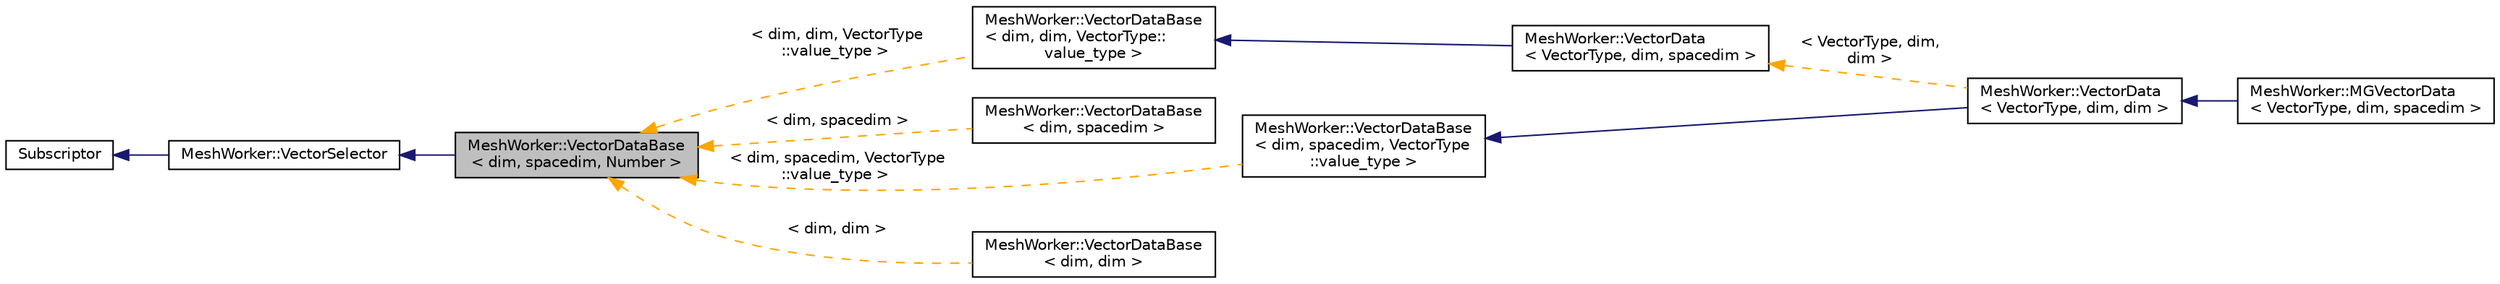 digraph "MeshWorker::VectorDataBase&lt; dim, spacedim, Number &gt;"
{
 // LATEX_PDF_SIZE
  edge [fontname="Helvetica",fontsize="10",labelfontname="Helvetica",labelfontsize="10"];
  node [fontname="Helvetica",fontsize="10",shape=record];
  rankdir="LR";
  Node1 [label="MeshWorker::VectorDataBase\l\< dim, spacedim, Number \>",height=0.2,width=0.4,color="black", fillcolor="grey75", style="filled", fontcolor="black",tooltip=" "];
  Node2 -> Node1 [dir="back",color="midnightblue",fontsize="10",style="solid",fontname="Helvetica"];
  Node2 [label="MeshWorker::VectorSelector",height=0.2,width=0.4,color="black", fillcolor="white", style="filled",URL="$classMeshWorker_1_1VectorSelector.html",tooltip=" "];
  Node3 -> Node2 [dir="back",color="midnightblue",fontsize="10",style="solid",fontname="Helvetica"];
  Node3 [label="Subscriptor",height=0.2,width=0.4,color="black", fillcolor="white", style="filled",URL="$classSubscriptor.html",tooltip=" "];
  Node1 -> Node4 [dir="back",color="orange",fontsize="10",style="dashed",label=" \< dim, dim, VectorType\l::value_type \>" ,fontname="Helvetica"];
  Node4 [label="MeshWorker::VectorDataBase\l\< dim, dim, VectorType::\lvalue_type \>",height=0.2,width=0.4,color="black", fillcolor="white", style="filled",URL="$classMeshWorker_1_1VectorDataBase.html",tooltip=" "];
  Node4 -> Node5 [dir="back",color="midnightblue",fontsize="10",style="solid",fontname="Helvetica"];
  Node5 [label="MeshWorker::VectorData\l\< VectorType, dim, spacedim \>",height=0.2,width=0.4,color="black", fillcolor="white", style="filled",URL="$classMeshWorker_1_1VectorData.html",tooltip=" "];
  Node5 -> Node6 [dir="back",color="orange",fontsize="10",style="dashed",label=" \< VectorType, dim,\l dim \>" ,fontname="Helvetica"];
  Node6 [label="MeshWorker::VectorData\l\< VectorType, dim, dim \>",height=0.2,width=0.4,color="black", fillcolor="white", style="filled",URL="$classMeshWorker_1_1VectorData.html",tooltip=" "];
  Node6 -> Node7 [dir="back",color="midnightblue",fontsize="10",style="solid",fontname="Helvetica"];
  Node7 [label="MeshWorker::MGVectorData\l\< VectorType, dim, spacedim \>",height=0.2,width=0.4,color="black", fillcolor="white", style="filled",URL="$classMeshWorker_1_1MGVectorData.html",tooltip=" "];
  Node1 -> Node8 [dir="back",color="orange",fontsize="10",style="dashed",label=" \< dim, spacedim \>" ,fontname="Helvetica"];
  Node8 [label="MeshWorker::VectorDataBase\l\< dim, spacedim \>",height=0.2,width=0.4,color="black", fillcolor="white", style="filled",URL="$classMeshWorker_1_1VectorDataBase.html",tooltip=" "];
  Node1 -> Node9 [dir="back",color="orange",fontsize="10",style="dashed",label=" \< dim, spacedim, VectorType\l::value_type \>" ,fontname="Helvetica"];
  Node9 [label="MeshWorker::VectorDataBase\l\< dim, spacedim, VectorType\l::value_type \>",height=0.2,width=0.4,color="black", fillcolor="white", style="filled",URL="$classMeshWorker_1_1VectorDataBase.html",tooltip=" "];
  Node9 -> Node6 [dir="back",color="midnightblue",fontsize="10",style="solid",fontname="Helvetica"];
  Node1 -> Node10 [dir="back",color="orange",fontsize="10",style="dashed",label=" \< dim, dim \>" ,fontname="Helvetica"];
  Node10 [label="MeshWorker::VectorDataBase\l\< dim, dim \>",height=0.2,width=0.4,color="black", fillcolor="white", style="filled",URL="$classMeshWorker_1_1VectorDataBase.html",tooltip=" "];
}

